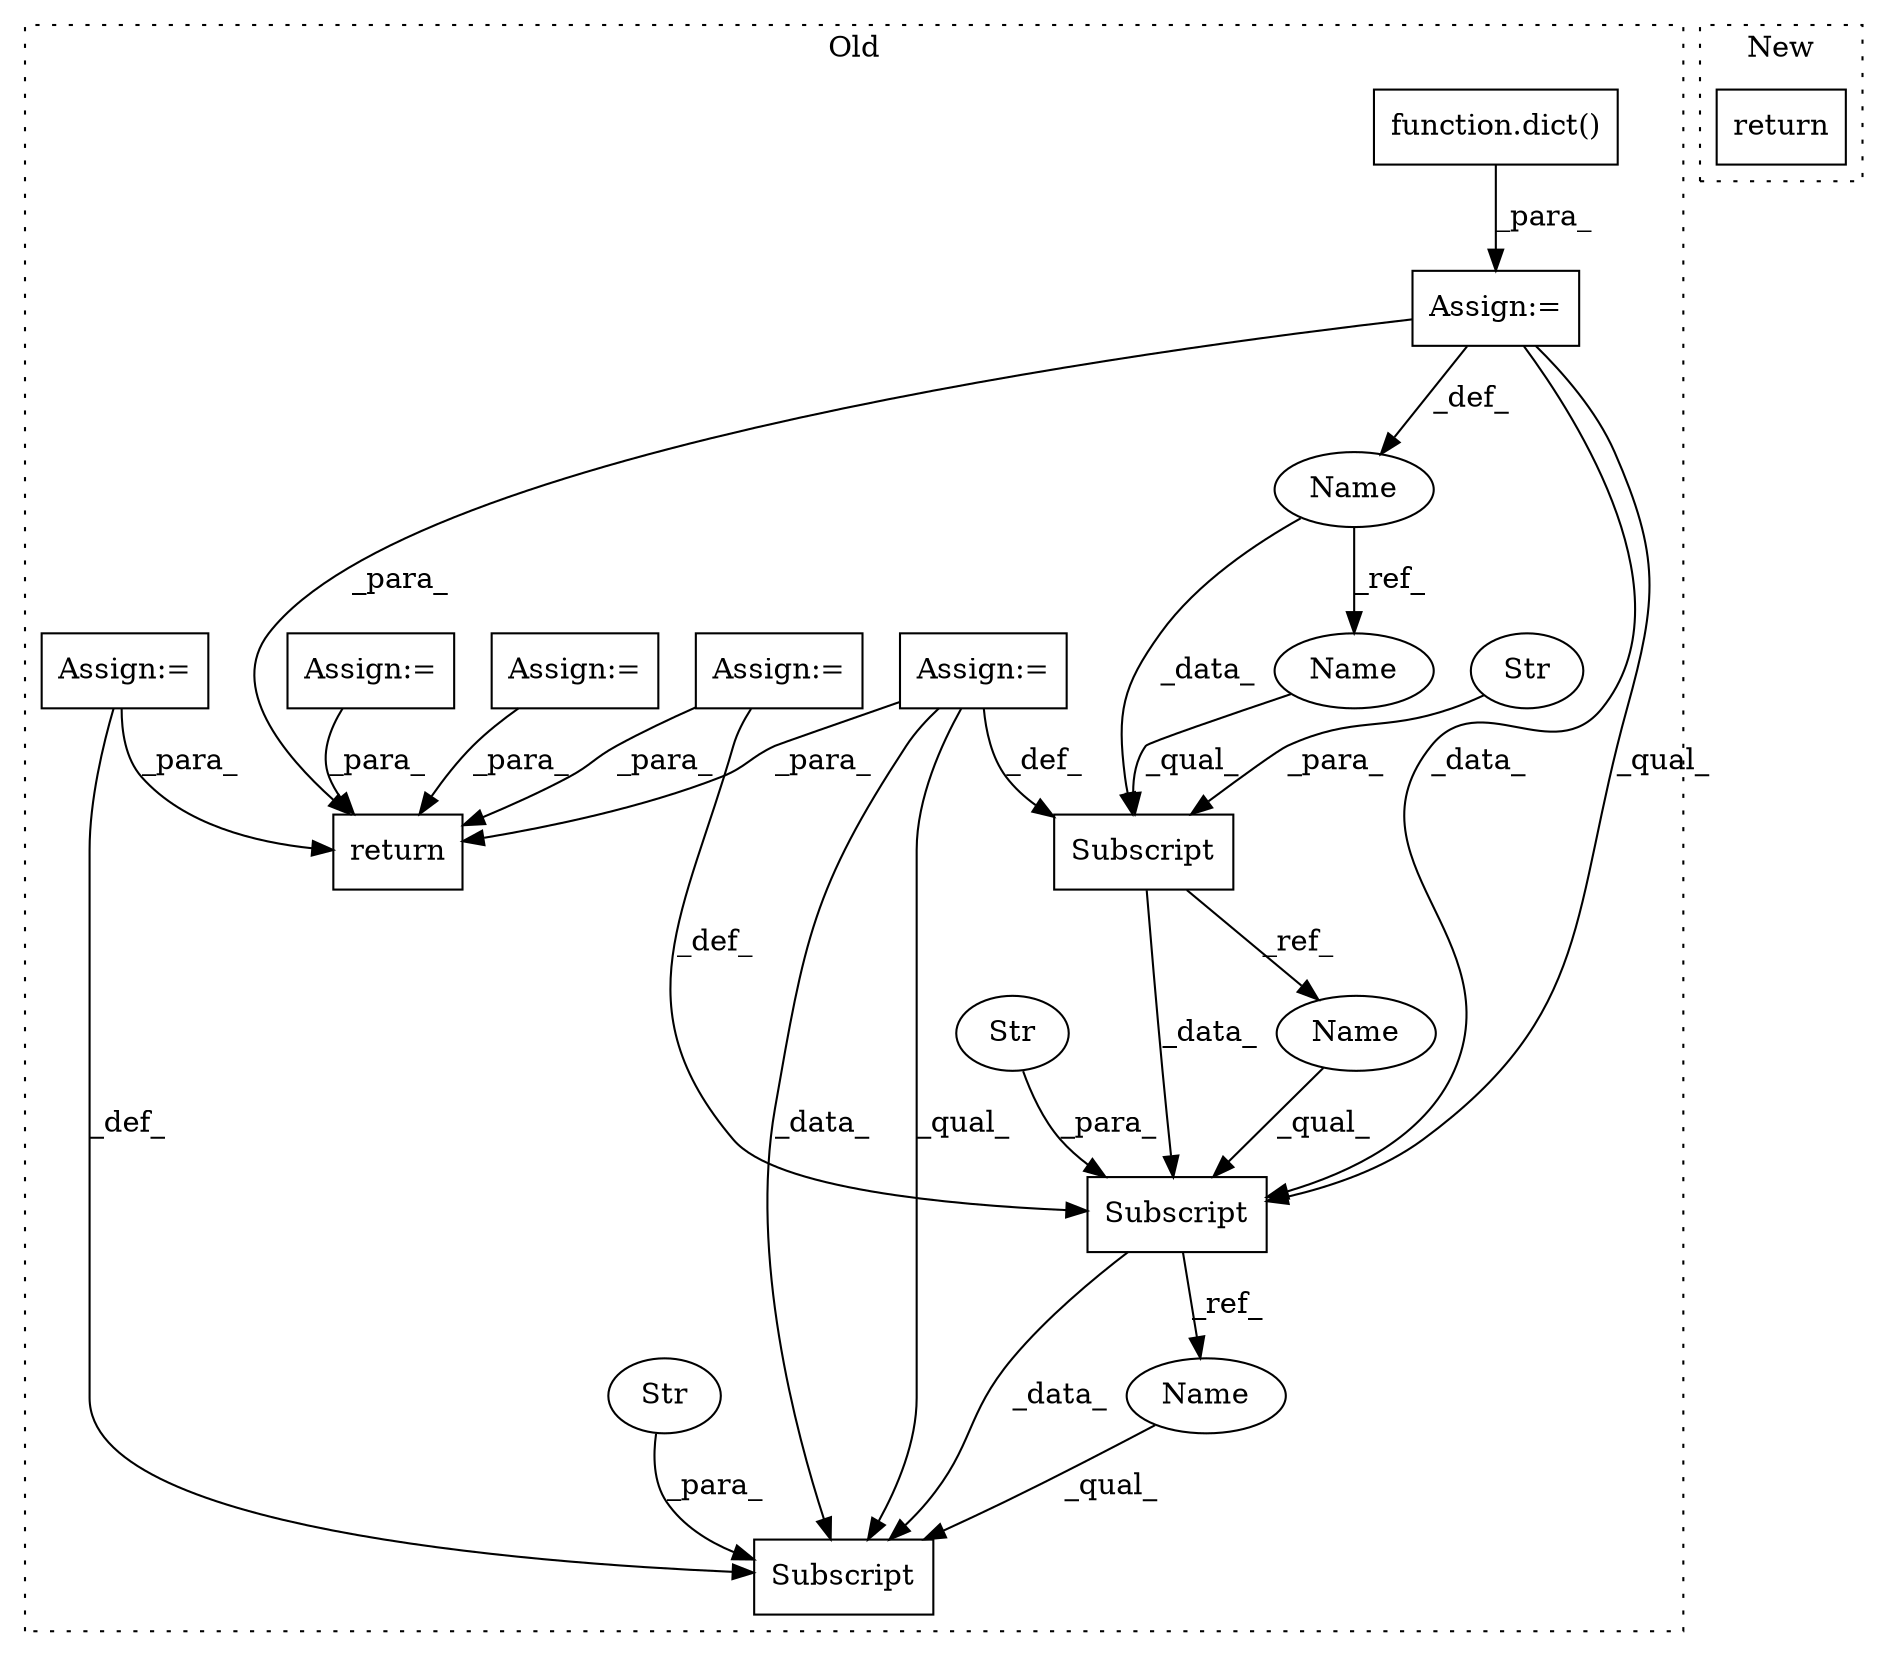 digraph G {
subgraph cluster0 {
1 [label="function.dict()" a="75" s="1623" l="6" shape="box"];
3 [label="return" a="93" s="1916" l="7" shape="box"];
4 [label="Assign:=" a="68" s="1660" l="3" shape="box"];
5 [label="Assign:=" a="68" s="1721" l="3" shape="box"];
6 [label="Assign:=" a="68" s="1620" l="3" shape="box"];
7 [label="Subscript" a="63" s="1638,0" l="22,0" shape="box"];
8 [label="Str" a="66" s="1651" l="8" shape="ellipse"];
9 [label="Name" a="87" s="1608" l="12" shape="ellipse"];
10 [label="Subscript" a="63" s="1698,0" l="23,0" shape="box"];
11 [label="Str" a="66" s="1711" l="9" shape="ellipse"];
12 [label="Assign:=" a="68" s="1526" l="3" shape="box"];
13 [label="Subscript" a="63" s="1837,0" l="21,0" shape="box"];
14 [label="Str" a="66" s="1850" l="7" shape="ellipse"];
15 [label="Assign:=" a="68" s="1858" l="3" shape="box"];
16 [label="Assign:=" a="68" s="1464" l="3" shape="box"];
17 [label="Name" a="87" s="1638" l="12" shape="ellipse"];
18 [label="Name" a="87" s="1837" l="12" shape="ellipse"];
19 [label="Name" a="87" s="1698" l="12" shape="ellipse"];
label = "Old";
style="dotted";
}
subgraph cluster1 {
2 [label="return" a="93" s="2347" l="7" shape="box"];
label = "New";
style="dotted";
}
1 -> 6 [label="_para_"];
4 -> 7 [label="_def_"];
4 -> 13 [label="_data_"];
4 -> 3 [label="_para_"];
4 -> 13 [label="_qual_"];
5 -> 10 [label="_def_"];
5 -> 3 [label="_para_"];
6 -> 9 [label="_def_"];
6 -> 10 [label="_data_"];
6 -> 3 [label="_para_"];
6 -> 10 [label="_qual_"];
7 -> 19 [label="_ref_"];
7 -> 10 [label="_data_"];
8 -> 7 [label="_para_"];
9 -> 17 [label="_ref_"];
9 -> 7 [label="_data_"];
10 -> 13 [label="_data_"];
10 -> 18 [label="_ref_"];
11 -> 10 [label="_para_"];
12 -> 3 [label="_para_"];
14 -> 13 [label="_para_"];
15 -> 3 [label="_para_"];
15 -> 13 [label="_def_"];
16 -> 3 [label="_para_"];
17 -> 7 [label="_qual_"];
18 -> 13 [label="_qual_"];
19 -> 10 [label="_qual_"];
}